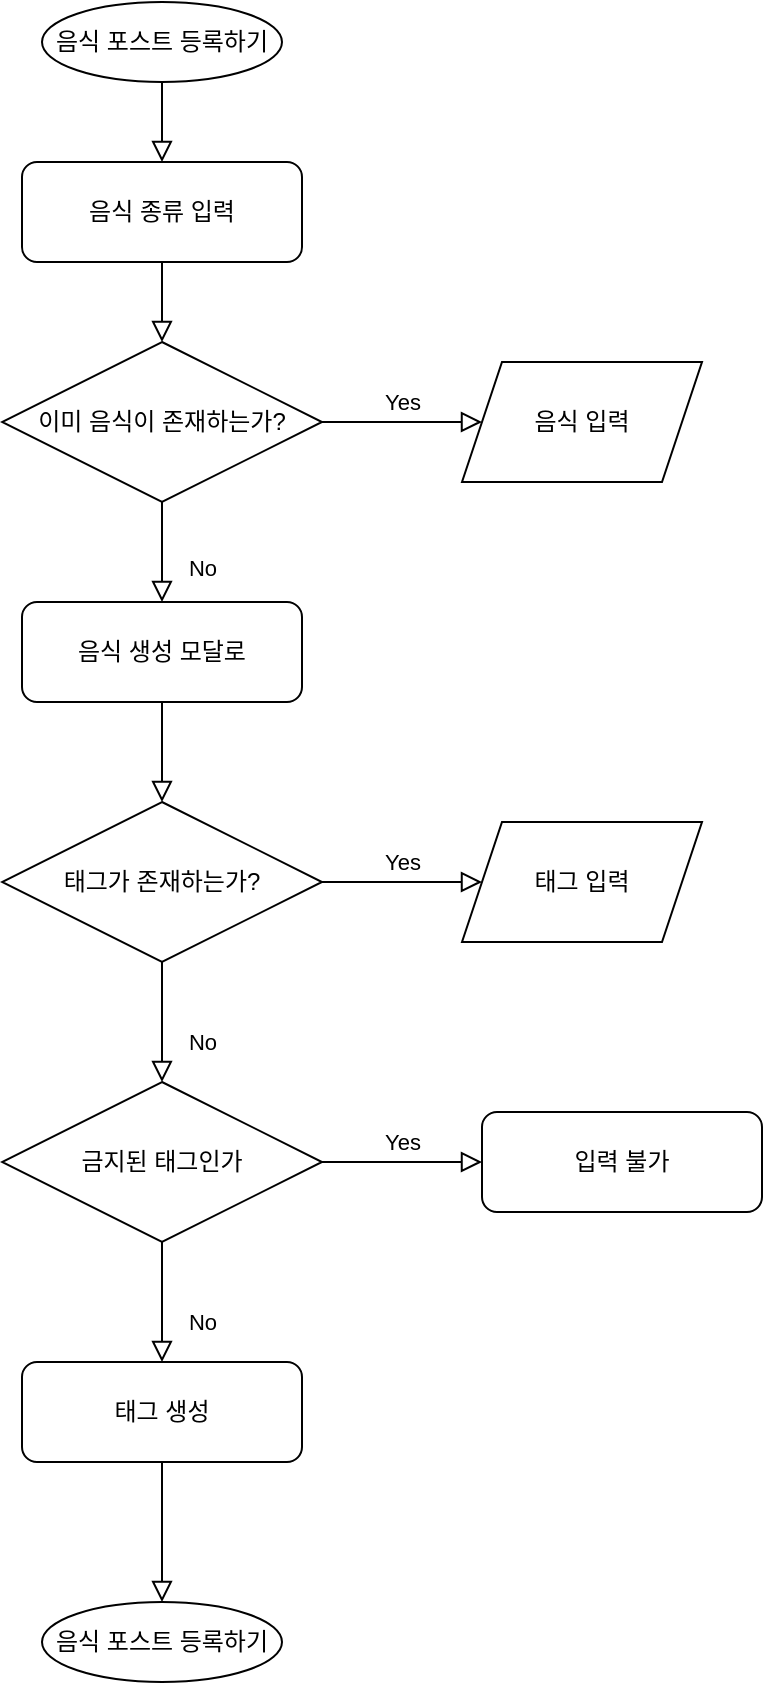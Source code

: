 <mxfile version="14.7.8" type="github">
  <diagram id="C5RBs43oDa-KdzZeNtuy" name="Page-1">
    <mxGraphModel dx="996" dy="648" grid="1" gridSize="10" guides="1" tooltips="1" connect="1" arrows="1" fold="1" page="1" pageScale="1" pageWidth="827" pageHeight="1169" math="0" shadow="0">
      <root>
        <mxCell id="WIyWlLk6GJQsqaUBKTNV-0" />
        <mxCell id="WIyWlLk6GJQsqaUBKTNV-1" parent="WIyWlLk6GJQsqaUBKTNV-0" />
        <mxCell id="-WuKv6DvzaONvOQ7i3wn-0" value="음식 포스트 등록하기" style="ellipse;whiteSpace=wrap;html=1;" vertex="1" parent="WIyWlLk6GJQsqaUBKTNV-1">
          <mxGeometry x="520" y="40" width="120" height="40" as="geometry" />
        </mxCell>
        <mxCell id="-WuKv6DvzaONvOQ7i3wn-7" value="" style="rounded=0;html=1;jettySize=auto;orthogonalLoop=1;fontSize=11;endArrow=block;endFill=0;endSize=8;strokeWidth=1;shadow=0;labelBackgroundColor=none;edgeStyle=orthogonalEdgeStyle;exitX=0.5;exitY=1;exitDx=0;exitDy=0;" edge="1" parent="WIyWlLk6GJQsqaUBKTNV-1" source="-WuKv6DvzaONvOQ7i3wn-0">
          <mxGeometry relative="1" as="geometry">
            <mxPoint x="230.0" y="130" as="sourcePoint" />
            <mxPoint x="580" y="120" as="targetPoint" />
          </mxGeometry>
        </mxCell>
        <mxCell id="-WuKv6DvzaONvOQ7i3wn-9" value="음식 종류 입력" style="rounded=1;whiteSpace=wrap;html=1;" vertex="1" parent="WIyWlLk6GJQsqaUBKTNV-1">
          <mxGeometry x="510" y="120" width="140" height="50" as="geometry" />
        </mxCell>
        <mxCell id="-WuKv6DvzaONvOQ7i3wn-10" value="" style="rounded=0;html=1;jettySize=auto;orthogonalLoop=1;fontSize=11;endArrow=block;endFill=0;endSize=8;strokeWidth=1;shadow=0;labelBackgroundColor=none;edgeStyle=orthogonalEdgeStyle;exitX=0.5;exitY=1;exitDx=0;exitDy=0;" edge="1" parent="WIyWlLk6GJQsqaUBKTNV-1" source="-WuKv6DvzaONvOQ7i3wn-9">
          <mxGeometry relative="1" as="geometry">
            <mxPoint x="590" y="90" as="sourcePoint" />
            <mxPoint x="580" y="210" as="targetPoint" />
          </mxGeometry>
        </mxCell>
        <mxCell id="-WuKv6DvzaONvOQ7i3wn-11" value="이미 음식이 존재하는가?" style="rhombus;whiteSpace=wrap;html=1;" vertex="1" parent="WIyWlLk6GJQsqaUBKTNV-1">
          <mxGeometry x="500" y="210" width="160" height="80" as="geometry" />
        </mxCell>
        <mxCell id="-WuKv6DvzaONvOQ7i3wn-12" value="Yes" style="edgeStyle=orthogonalEdgeStyle;rounded=0;html=1;jettySize=auto;orthogonalLoop=1;fontSize=11;endArrow=block;endFill=0;endSize=8;strokeWidth=1;shadow=0;labelBackgroundColor=none;exitX=1;exitY=0.5;exitDx=0;exitDy=0;entryX=0;entryY=0.5;entryDx=0;entryDy=0;" edge="1" parent="WIyWlLk6GJQsqaUBKTNV-1" source="-WuKv6DvzaONvOQ7i3wn-11" target="-WuKv6DvzaONvOQ7i3wn-15">
          <mxGeometry y="10" relative="1" as="geometry">
            <mxPoint as="offset" />
            <mxPoint x="280.0" y="340.0" as="sourcePoint" />
            <mxPoint x="720" y="240" as="targetPoint" />
          </mxGeometry>
        </mxCell>
        <mxCell id="-WuKv6DvzaONvOQ7i3wn-15" value="음식 입력" style="shape=parallelogram;perimeter=parallelogramPerimeter;whiteSpace=wrap;html=1;fixedSize=1;" vertex="1" parent="WIyWlLk6GJQsqaUBKTNV-1">
          <mxGeometry x="730" y="220" width="120" height="60" as="geometry" />
        </mxCell>
        <mxCell id="-WuKv6DvzaONvOQ7i3wn-17" value="음식 생성 모달로" style="rounded=1;whiteSpace=wrap;html=1;" vertex="1" parent="WIyWlLk6GJQsqaUBKTNV-1">
          <mxGeometry x="510" y="340" width="140" height="50" as="geometry" />
        </mxCell>
        <mxCell id="-WuKv6DvzaONvOQ7i3wn-23" value="" style="rounded=0;html=1;jettySize=auto;orthogonalLoop=1;fontSize=11;endArrow=block;endFill=0;endSize=8;strokeWidth=1;shadow=0;labelBackgroundColor=none;edgeStyle=orthogonalEdgeStyle;exitX=0.5;exitY=1;exitDx=0;exitDy=0;" edge="1" parent="WIyWlLk6GJQsqaUBKTNV-1" source="-WuKv6DvzaONvOQ7i3wn-17">
          <mxGeometry relative="1" as="geometry">
            <mxPoint x="590" y="180" as="sourcePoint" />
            <mxPoint x="580" y="440" as="targetPoint" />
          </mxGeometry>
        </mxCell>
        <mxCell id="-WuKv6DvzaONvOQ7i3wn-24" value="태그가 존재하는가?" style="rhombus;whiteSpace=wrap;html=1;" vertex="1" parent="WIyWlLk6GJQsqaUBKTNV-1">
          <mxGeometry x="500" y="440" width="160" height="80" as="geometry" />
        </mxCell>
        <mxCell id="-WuKv6DvzaONvOQ7i3wn-25" value="Yes" style="edgeStyle=orthogonalEdgeStyle;rounded=0;html=1;jettySize=auto;orthogonalLoop=1;fontSize=11;endArrow=block;endFill=0;endSize=8;strokeWidth=1;shadow=0;labelBackgroundColor=none;exitX=1;exitY=0.5;exitDx=0;exitDy=0;entryX=0;entryY=0.5;entryDx=0;entryDy=0;" edge="1" parent="WIyWlLk6GJQsqaUBKTNV-1" source="-WuKv6DvzaONvOQ7i3wn-24" target="-WuKv6DvzaONvOQ7i3wn-26">
          <mxGeometry y="10" relative="1" as="geometry">
            <mxPoint as="offset" />
            <mxPoint x="670" y="260" as="sourcePoint" />
            <mxPoint x="730" y="480" as="targetPoint" />
          </mxGeometry>
        </mxCell>
        <mxCell id="-WuKv6DvzaONvOQ7i3wn-26" value="태그 입력" style="shape=parallelogram;perimeter=parallelogramPerimeter;whiteSpace=wrap;html=1;fixedSize=1;" vertex="1" parent="WIyWlLk6GJQsqaUBKTNV-1">
          <mxGeometry x="730" y="450" width="120" height="60" as="geometry" />
        </mxCell>
        <mxCell id="-WuKv6DvzaONvOQ7i3wn-27" value="No" style="rounded=0;html=1;jettySize=auto;orthogonalLoop=1;fontSize=11;endArrow=block;endFill=0;endSize=8;strokeWidth=1;shadow=0;labelBackgroundColor=none;edgeStyle=orthogonalEdgeStyle;exitX=0.5;exitY=1;exitDx=0;exitDy=0;" edge="1" parent="WIyWlLk6GJQsqaUBKTNV-1" source="-WuKv6DvzaONvOQ7i3wn-11">
          <mxGeometry x="0.333" y="20" relative="1" as="geometry">
            <mxPoint as="offset" />
            <mxPoint x="230.0" y="380.0" as="sourcePoint" />
            <mxPoint x="580" y="340" as="targetPoint" />
          </mxGeometry>
        </mxCell>
        <mxCell id="-WuKv6DvzaONvOQ7i3wn-28" value="No" style="rounded=0;html=1;jettySize=auto;orthogonalLoop=1;fontSize=11;endArrow=block;endFill=0;endSize=8;strokeWidth=1;shadow=0;labelBackgroundColor=none;edgeStyle=orthogonalEdgeStyle;exitX=0.5;exitY=1;exitDx=0;exitDy=0;" edge="1" parent="WIyWlLk6GJQsqaUBKTNV-1" source="-WuKv6DvzaONvOQ7i3wn-24">
          <mxGeometry x="0.333" y="20" relative="1" as="geometry">
            <mxPoint as="offset" />
            <mxPoint x="590" y="300.0" as="sourcePoint" />
            <mxPoint x="580" y="580" as="targetPoint" />
          </mxGeometry>
        </mxCell>
        <mxCell id="-WuKv6DvzaONvOQ7i3wn-32" value="금지된 태그인가" style="rhombus;whiteSpace=wrap;html=1;" vertex="1" parent="WIyWlLk6GJQsqaUBKTNV-1">
          <mxGeometry x="500" y="580" width="160" height="80" as="geometry" />
        </mxCell>
        <mxCell id="-WuKv6DvzaONvOQ7i3wn-34" value="Yes" style="edgeStyle=orthogonalEdgeStyle;rounded=0;html=1;jettySize=auto;orthogonalLoop=1;fontSize=11;endArrow=block;endFill=0;endSize=8;strokeWidth=1;shadow=0;labelBackgroundColor=none;exitX=1;exitY=0.5;exitDx=0;exitDy=0;entryX=0;entryY=0.5;entryDx=0;entryDy=0;" edge="1" parent="WIyWlLk6GJQsqaUBKTNV-1" source="-WuKv6DvzaONvOQ7i3wn-32" target="-WuKv6DvzaONvOQ7i3wn-36">
          <mxGeometry y="10" relative="1" as="geometry">
            <mxPoint as="offset" />
            <mxPoint x="670" y="490.0" as="sourcePoint" />
            <mxPoint x="740" y="620" as="targetPoint" />
          </mxGeometry>
        </mxCell>
        <mxCell id="-WuKv6DvzaONvOQ7i3wn-36" value="입력 불가" style="rounded=1;whiteSpace=wrap;html=1;" vertex="1" parent="WIyWlLk6GJQsqaUBKTNV-1">
          <mxGeometry x="740" y="595" width="140" height="50" as="geometry" />
        </mxCell>
        <mxCell id="-WuKv6DvzaONvOQ7i3wn-38" value="No" style="rounded=0;html=1;jettySize=auto;orthogonalLoop=1;fontSize=11;endArrow=block;endFill=0;endSize=8;strokeWidth=1;shadow=0;labelBackgroundColor=none;edgeStyle=orthogonalEdgeStyle;exitX=0.5;exitY=1;exitDx=0;exitDy=0;entryX=0.5;entryY=0;entryDx=0;entryDy=0;" edge="1" parent="WIyWlLk6GJQsqaUBKTNV-1" source="-WuKv6DvzaONvOQ7i3wn-32" target="-WuKv6DvzaONvOQ7i3wn-39">
          <mxGeometry x="0.333" y="20" relative="1" as="geometry">
            <mxPoint as="offset" />
            <mxPoint x="590" y="530.0" as="sourcePoint" />
            <mxPoint x="580" y="710" as="targetPoint" />
          </mxGeometry>
        </mxCell>
        <mxCell id="-WuKv6DvzaONvOQ7i3wn-39" value="태그 생성" style="rounded=1;whiteSpace=wrap;html=1;" vertex="1" parent="WIyWlLk6GJQsqaUBKTNV-1">
          <mxGeometry x="510" y="720" width="140" height="50" as="geometry" />
        </mxCell>
        <mxCell id="-WuKv6DvzaONvOQ7i3wn-40" value="음식 포스트 등록하기" style="ellipse;whiteSpace=wrap;html=1;" vertex="1" parent="WIyWlLk6GJQsqaUBKTNV-1">
          <mxGeometry x="520" y="840" width="120" height="40" as="geometry" />
        </mxCell>
        <mxCell id="-WuKv6DvzaONvOQ7i3wn-46" value="" style="rounded=0;html=1;jettySize=auto;orthogonalLoop=1;fontSize=11;endArrow=block;endFill=0;endSize=8;strokeWidth=1;shadow=0;labelBackgroundColor=none;edgeStyle=orthogonalEdgeStyle;entryX=0.5;entryY=0;entryDx=0;entryDy=0;exitX=0.5;exitY=1;exitDx=0;exitDy=0;" edge="1" parent="WIyWlLk6GJQsqaUBKTNV-1" source="-WuKv6DvzaONvOQ7i3wn-39" target="-WuKv6DvzaONvOQ7i3wn-40">
          <mxGeometry relative="1" as="geometry">
            <mxPoint x="430.0" y="790" as="sourcePoint" />
            <mxPoint x="510" y="820" as="targetPoint" />
          </mxGeometry>
        </mxCell>
      </root>
    </mxGraphModel>
  </diagram>
</mxfile>
